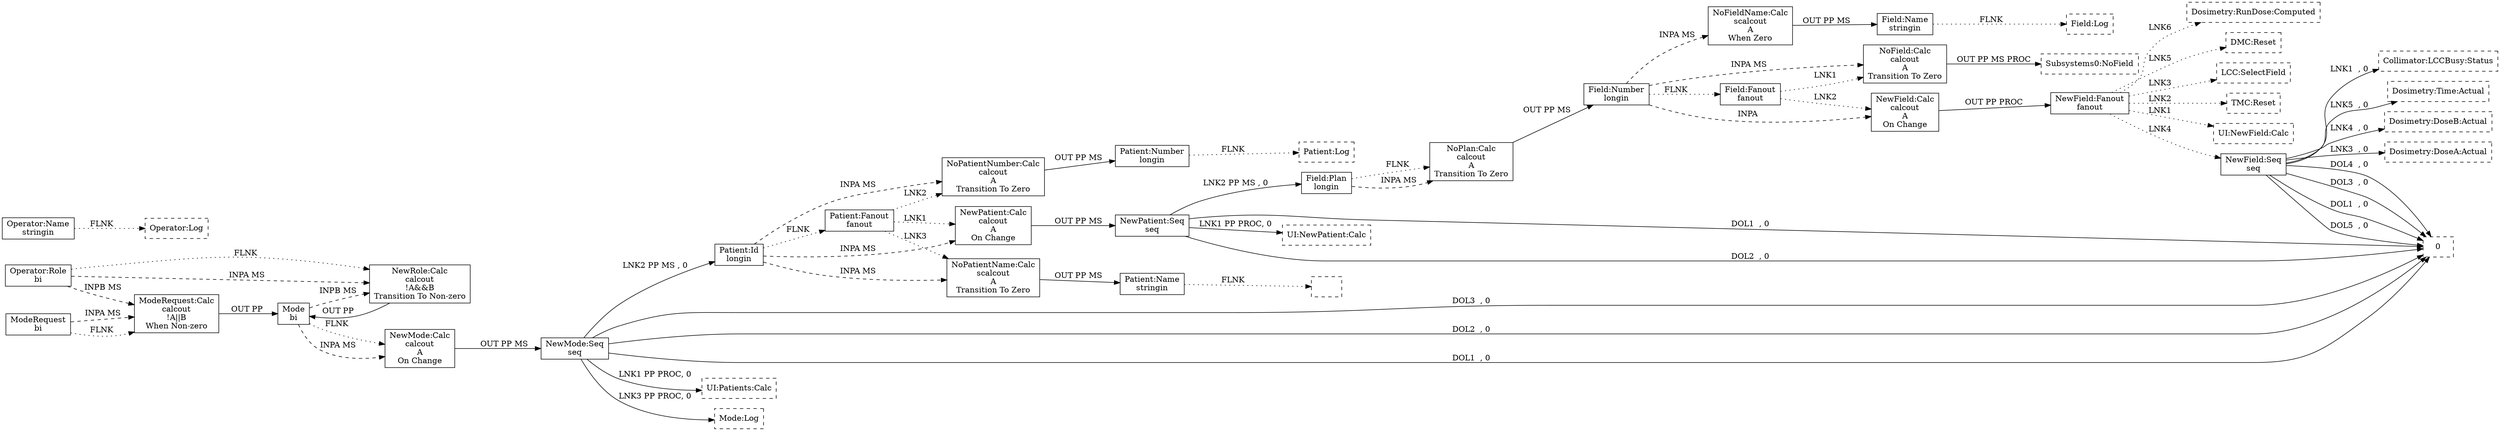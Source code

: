 digraph dosimetry_setup_merged {
  rankdir=LR;

  "Patient:Id" [ shape=box, label="Patient:Id\nlongin" ]
  "Patient:Id" -> "Patient:Fanout" [ label="FLNK  ", style="dotted" ]
  "Patient:Number" [ shape=box, label="Patient:Number\nlongin" ]
  "Patient:Number" -> "Patient:Log" [ label="FLNK  ", style="dotted" ]
  "Field:Plan" [ shape=box, label="Field:Plan\nlongin" ]
  "Field:Plan" -> "NoPlan:Calc" [ label="FLNK  ", style="dotted" ]
  "Field:Number" [ shape=box, label="Field:Number\nlongin" ]
  "Field:Number" -> "Field:Fanout" [ label="FLNK  ", style="dotted" ]
  "Patient:Name" [ shape=box, label="Patient:Name\nstringin" ]
  "Patient:Name" -> "" [ label="FLNK  ", style="dotted" ]
  "Field:Name" [ shape=box, label="Field:Name\nstringin" ]
  "Field:Name" -> "Field:Log" [ label="FLNK  ", style="dotted" ]
  "Operator:Name" [ shape=box, label="Operator:Name\nstringin" ]
  "Operator:Name" -> "Operator:Log" [ label="FLNK  ", style="dotted" ]
  "Mode" [ shape=box, label="Mode\nbi" ]
  "Mode" -> "NewMode:Calc" [ label="FLNK  ", style="dotted" ]
  "Operator:Role" [ shape=box, label="Operator:Role\nbi" ]
  "Operator:Role" -> "NewRole:Calc" [ label="FLNK  ", style="dotted" ]
  "ModeRequest" [ shape=box, label="ModeRequest\nbi" ]
  "ModeRequest" -> "ModeRequest:Calc" [ label="FLNK  ", style="dotted" ]
  "NewPatient:Calc" [ shape=box, label="NewPatient:Calc\ncalcout\nA\nOn Change" ]
  "Patient:Id" -> "NewPatient:Calc" [ label="INPA MS ", style="dashed" ]
  "NewPatient:Calc" -> "NewPatient:Seq" [ label="OUT PP MS ", style="solid" ]
  "NoPatientNumber:Calc" [ shape=box, label="NoPatientNumber:Calc\ncalcout\nA\nTransition To Zero" ]
  "Patient:Id" -> "NoPatientNumber:Calc" [ label="INPA MS ", style="dashed" ]
  "NoPatientNumber:Calc" -> "Patient:Number" [ label="OUT PP MS ", style="solid" ]
  "NoPlan:Calc" [ shape=box, label="NoPlan:Calc\ncalcout\nA\nTransition To Zero" ]
  "Field:Plan" -> "NoPlan:Calc" [ label="INPA MS ", style="dashed" ]
  "NoPlan:Calc" -> "Field:Number" [ label="OUT PP MS ", style="solid" ]
  "NoField:Calc" [ shape=box, label="NoField:Calc\ncalcout\nA\nTransition To Zero" ]
  "Field:Number" -> "NoField:Calc" [ label="INPA MS ", style="dashed" ]
  "NoField:Calc" -> "Subsystems0:NoField" [ label="OUT PP MS PROC", style="solid" ]
  "NewMode:Calc" [ shape=box, label="NewMode:Calc\ncalcout\nA\nOn Change" ]
  "Mode" -> "NewMode:Calc" [ label="INPA MS ", style="dashed" ]
  "NewMode:Calc" -> "NewMode:Seq" [ label="OUT PP MS ", style="solid" ]
  "NoPatientName:Calc" [ shape=box, label="NoPatientName:Calc\nscalcout\nA\nTransition To Zero" ]
  "Patient:Id" -> "NoPatientName:Calc" [ label="INPA MS ", style="dashed" ]
  "NoPatientName:Calc" -> "Patient:Name" [ label="OUT PP MS ", style="solid" ]
  "NoFieldName:Calc" [ shape=box, label="NoFieldName:Calc\nscalcout\nA\nWhen Zero" ]
  "Field:Number" -> "NoFieldName:Calc" [ label="INPA MS ", style="dashed" ]
  "NoFieldName:Calc" -> "Field:Name" [ label="OUT PP MS ", style="solid" ]
  "ModeRequest:Calc" [ shape=box, label="ModeRequest:Calc\ncalcout\n!A||B\nWhen Non-zero" ]
  "Operator:Role" -> "ModeRequest:Calc" [ label="INPB MS ", style="dashed" ]
  "ModeRequest" -> "ModeRequest:Calc" [ label="INPA MS ", style="dashed" ]
  "ModeRequest:Calc" -> "Mode" [ label="OUT PP ", style="solid" ]
  "NewRole:Calc" [ shape=box, label="NewRole:Calc\ncalcout\n!A&&B\nTransition To Non-zero" ]
  "Mode" -> "NewRole:Calc" [ label="INPB MS ", style="dashed" ]
  "Operator:Role" -> "NewRole:Calc" [ label="INPA MS ", style="dashed" ]
  "NewRole:Calc" -> "Mode" [ label="OUT PP ", style="solid" ]
  "NewMode:Seq" [ shape=box, label="NewMode:Seq\nseq" ]
  "NewMode:Seq" -> "UI:Patients:Calc" [ label="LNK1 PP PROC, 0", style="solid" ]
  "NewMode:Seq" -> "Mode:Log" [ label="LNK3 PP PROC, 0", style="solid" ]
  "NewMode:Seq" -> "Patient:Id" [ label="LNK2 PP MS , 0", style="solid" ]
  "NewMode:Seq" -> "0" [ label="DOL3  , 0", style="solid" ]
  "NewMode:Seq" -> "0" [ label="DOL2  , 0", style="solid" ]
  "NewMode:Seq" -> "0" [ label="DOL1  , 0", style="solid" ]
  "NewPatient:Seq" [ shape=box, label="NewPatient:Seq\nseq" ]
  "NewPatient:Seq" -> "UI:NewPatient:Calc" [ label="LNK1 PP PROC, 0", style="solid" ]
  "NewPatient:Seq" -> "Field:Plan" [ label="LNK2 PP MS , 0", style="solid" ]
  "NewPatient:Seq" -> "0" [ label="DOL2  , 0", style="solid" ]
  "NewPatient:Seq" -> "0" [ label="DOL1  , 0", style="solid" ]
  "NewField:Calc" [ shape=box, label="NewField:Calc\ncalcout\nA\nOn Change" ]
  "Field:Number" -> "NewField:Calc" [ label="INPA  ", style="dashed" ]
  "NewField:Calc" -> "NewField:Fanout" [ label="OUT PP PROC", style="solid" ]
  "NewField:Fanout" [ shape=box, label="NewField:Fanout\nfanout" ]
  "NewField:Fanout" -> "UI:NewField:Calc" [ label="LNK1  ", style="dotted" ]
  "NewField:Fanout" -> "Dosimetry:RunDose:Computed" [ label="LNK6  ", style="dotted" ]
  "NewField:Fanout" -> "DMC:Reset" [ label="LNK5  ", style="dotted" ]
  "NewField:Fanout" -> "NewField:Seq" [ label="LNK4  ", style="dotted" ]
  "NewField:Fanout" -> "LCC:SelectField" [ label="LNK3  ", style="dotted" ]
  "NewField:Fanout" -> "TMC:Reset" [ label="LNK2  ", style="dotted" ]
  "NewField:Seq" [ shape=box, label="NewField:Seq\nseq" ]
  "NewField:Seq" -> "Collimator:LCCBusy:Status" [ label="LNK1  , 0", style="solid" ]
  "NewField:Seq" -> "Dosimetry:Time:Actual" [ label="LNK5  , 0", style="solid" ]
  "NewField:Seq" -> "Dosimetry:DoseB:Actual" [ label="LNK4  , 0", style="solid" ]
  "NewField:Seq" -> "Dosimetry:DoseA:Actual" [ label="LNK3  , 0", style="solid" ]
  "NewField:Seq" -> "0" [ label="DOL3  , 0", style="solid" ]
  "NewField:Seq" -> "0" [ label="DOL1  , 0", style="solid" ]
  "NewField:Seq" -> "0" [ label="DOL5  , 0", style="solid" ]
  "NewField:Seq" -> "0" [ label="DOL4  , 0", style="solid" ]
  "Field:Fanout" [ shape=box, label="Field:Fanout\nfanout" ]
  "Field:Fanout" -> "NoField:Calc" [ label="LNK1  ", style="dotted" ]
  "Field:Fanout" -> "NewField:Calc" [ label="LNK2  ", style="dotted" ]
  "Patient:Fanout" [ shape=box, label="Patient:Fanout\nfanout" ]
  "Patient:Fanout" -> "NewPatient:Calc" [ label="LNK1  ", style="dotted" ]
  "Patient:Fanout" -> "NoPatientName:Calc" [ label="LNK3  ", style="dotted" ]
  "Patient:Fanout" -> "NoPatientNumber:Calc" [ label="LNK2  ", style="dotted" ]
  "" [ shape=box, style=dashed ]
  "Operator:Log" [ shape=box, style=dashed ]
  "TMC:Reset" [ shape=box, style=dashed ]
  "UI:Patients:Calc" [ shape=box, style=dashed ]
  "Field:Log" [ shape=box, style=dashed ]
  "Collimator:LCCBusy:Status" [ shape=box, style=dashed ]
  "Mode:Log" [ shape=box, style=dashed ]
  "Dosimetry:RunDose:Computed" [ shape=box, style=dashed ]
  "Dosimetry:DoseA:Actual" [ shape=box, style=dashed ]
  "Dosimetry:DoseB:Actual" [ shape=box, style=dashed ]
  "Dosimetry:Time:Actual" [ shape=box, style=dashed ]
  "UI:NewPatient:Calc" [ shape=box, style=dashed ]
  "0" [ shape=box, style=dashed ]
  "DMC:Reset" [ shape=box, style=dashed ]
  "UI:NewField:Calc" [ shape=box, style=dashed ]
  "LCC:SelectField" [ shape=box, style=dashed ]
  "Patient:Log" [ shape=box, style=dashed ]
  "Subsystems0:NoField" [ shape=box, style=dashed ]

}
